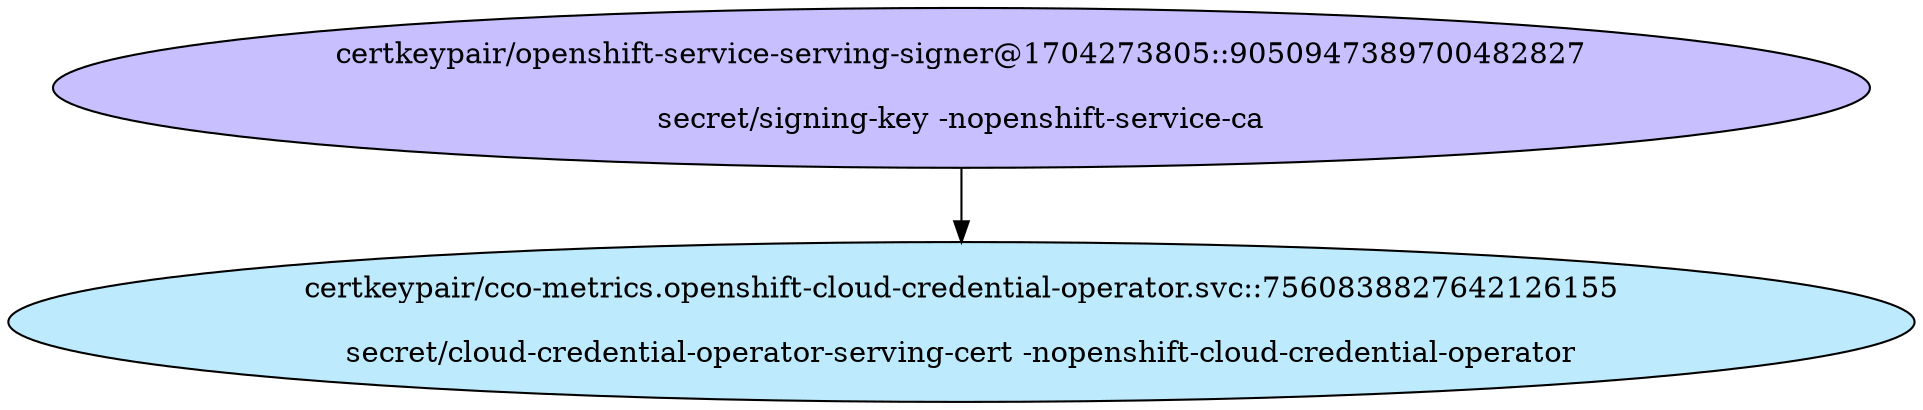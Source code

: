 digraph "Local Certificate" {
  // Node definitions.
  1 [
    label="certkeypair/openshift-service-serving-signer@1704273805::9050947389700482827\n\nsecret/signing-key -nopenshift-service-ca\n"
    style=filled
    fillcolor="#c7bfff"
  ];
  22 [
    label="certkeypair/cco-metrics.openshift-cloud-credential-operator.svc::7560838827642126155\n\nsecret/cloud-credential-operator-serving-cert -nopenshift-cloud-credential-operator\n"
    style=filled
    fillcolor="#bdebfd"
  ];

  // Edge definitions.
  1 -> 22;
}